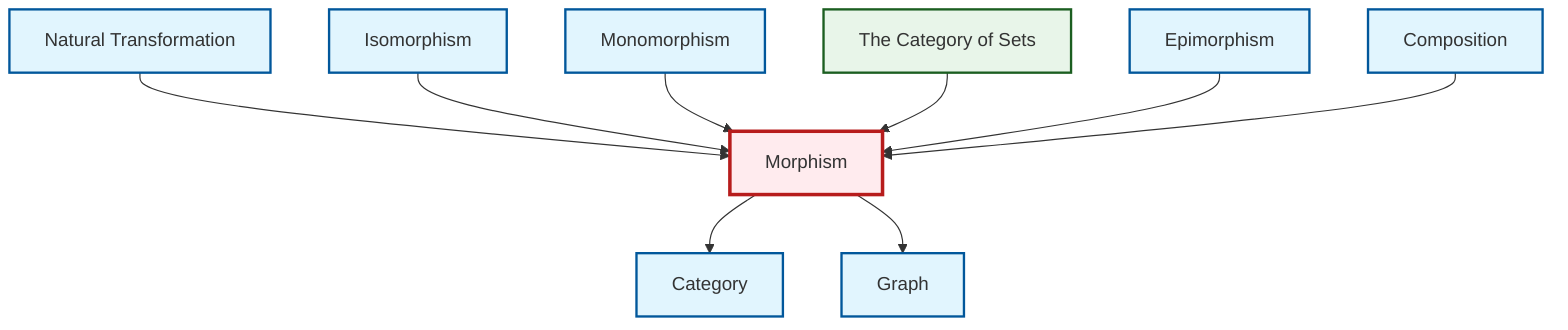 graph TD
    classDef definition fill:#e1f5fe,stroke:#01579b,stroke-width:2px
    classDef theorem fill:#f3e5f5,stroke:#4a148c,stroke-width:2px
    classDef axiom fill:#fff3e0,stroke:#e65100,stroke-width:2px
    classDef example fill:#e8f5e9,stroke:#1b5e20,stroke-width:2px
    classDef current fill:#ffebee,stroke:#b71c1c,stroke-width:3px
    def-isomorphism["Isomorphism"]:::definition
    def-morphism["Morphism"]:::definition
    def-epimorphism["Epimorphism"]:::definition
    ex-set-category["The Category of Sets"]:::example
    def-natural-transformation["Natural Transformation"]:::definition
    def-graph["Graph"]:::definition
    def-monomorphism["Monomorphism"]:::definition
    def-category["Category"]:::definition
    def-composition["Composition"]:::definition
    def-natural-transformation --> def-morphism
    def-isomorphism --> def-morphism
    def-monomorphism --> def-morphism
    def-morphism --> def-category
    def-morphism --> def-graph
    ex-set-category --> def-morphism
    def-epimorphism --> def-morphism
    def-composition --> def-morphism
    class def-morphism current